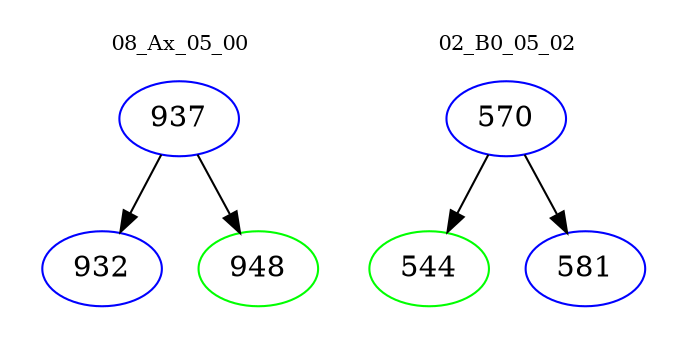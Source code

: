 digraph{
subgraph cluster_0 {
color = white
label = "08_Ax_05_00";
fontsize=10;
T0_937 [label="937", color="blue"]
T0_937 -> T0_932 [color="black"]
T0_932 [label="932", color="blue"]
T0_937 -> T0_948 [color="black"]
T0_948 [label="948", color="green"]
}
subgraph cluster_1 {
color = white
label = "02_B0_05_02";
fontsize=10;
T1_570 [label="570", color="blue"]
T1_570 -> T1_544 [color="black"]
T1_544 [label="544", color="green"]
T1_570 -> T1_581 [color="black"]
T1_581 [label="581", color="blue"]
}
}
